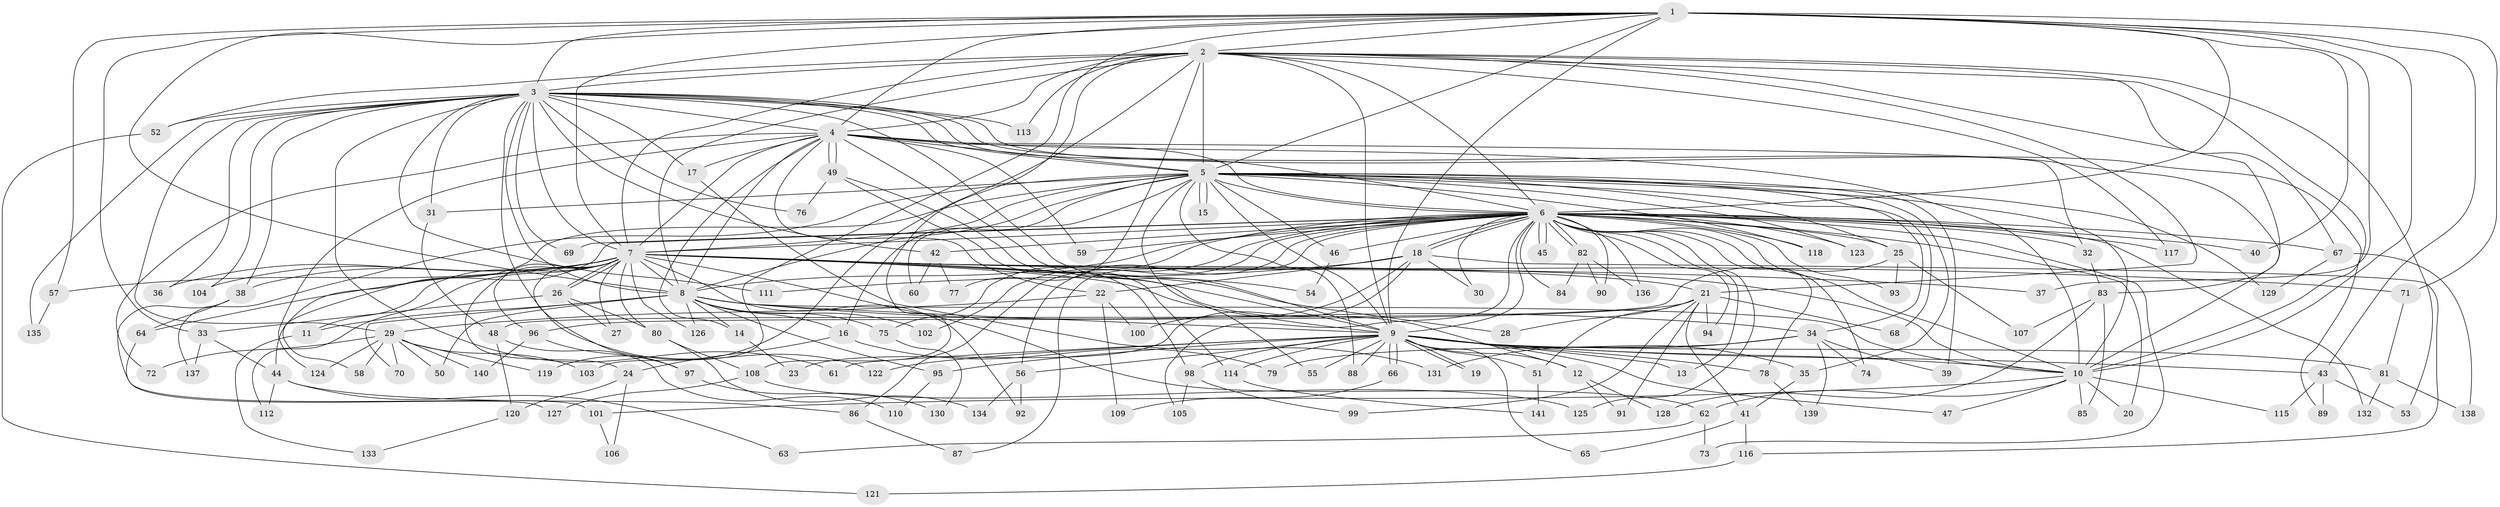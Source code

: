 // Generated by graph-tools (version 1.1) at 2025/01/03/09/25 03:01:22]
// undirected, 141 vertices, 307 edges
graph export_dot {
graph [start="1"]
  node [color=gray90,style=filled];
  1;
  2;
  3;
  4;
  5;
  6;
  7;
  8;
  9;
  10;
  11;
  12;
  13;
  14;
  15;
  16;
  17;
  18;
  19;
  20;
  21;
  22;
  23;
  24;
  25;
  26;
  27;
  28;
  29;
  30;
  31;
  32;
  33;
  34;
  35;
  36;
  37;
  38;
  39;
  40;
  41;
  42;
  43;
  44;
  45;
  46;
  47;
  48;
  49;
  50;
  51;
  52;
  53;
  54;
  55;
  56;
  57;
  58;
  59;
  60;
  61;
  62;
  63;
  64;
  65;
  66;
  67;
  68;
  69;
  70;
  71;
  72;
  73;
  74;
  75;
  76;
  77;
  78;
  79;
  80;
  81;
  82;
  83;
  84;
  85;
  86;
  87;
  88;
  89;
  90;
  91;
  92;
  93;
  94;
  95;
  96;
  97;
  98;
  99;
  100;
  101;
  102;
  103;
  104;
  105;
  106;
  107;
  108;
  109;
  110;
  111;
  112;
  113;
  114;
  115;
  116;
  117;
  118;
  119;
  120;
  121;
  122;
  123;
  124;
  125;
  126;
  127;
  128;
  129;
  130;
  131;
  132;
  133;
  134;
  135;
  136;
  137;
  138;
  139;
  140;
  141;
  1 -- 2;
  1 -- 3;
  1 -- 4;
  1 -- 5;
  1 -- 6;
  1 -- 7;
  1 -- 8;
  1 -- 9;
  1 -- 10;
  1 -- 33;
  1 -- 37;
  1 -- 40;
  1 -- 43;
  1 -- 57;
  1 -- 71;
  1 -- 103;
  2 -- 3;
  2 -- 4;
  2 -- 5;
  2 -- 6;
  2 -- 7;
  2 -- 8;
  2 -- 9;
  2 -- 10;
  2 -- 21;
  2 -- 52;
  2 -- 53;
  2 -- 67;
  2 -- 77;
  2 -- 83;
  2 -- 108;
  2 -- 113;
  2 -- 117;
  2 -- 119;
  3 -- 4;
  3 -- 5;
  3 -- 6;
  3 -- 7;
  3 -- 8;
  3 -- 9;
  3 -- 10;
  3 -- 17;
  3 -- 29;
  3 -- 31;
  3 -- 36;
  3 -- 38;
  3 -- 42;
  3 -- 52;
  3 -- 61;
  3 -- 69;
  3 -- 76;
  3 -- 89;
  3 -- 104;
  3 -- 111;
  3 -- 113;
  3 -- 122;
  3 -- 135;
  4 -- 5;
  4 -- 6;
  4 -- 7;
  4 -- 8;
  4 -- 9;
  4 -- 10;
  4 -- 14;
  4 -- 17;
  4 -- 22;
  4 -- 32;
  4 -- 49;
  4 -- 49;
  4 -- 59;
  4 -- 72;
  4 -- 124;
  5 -- 6;
  5 -- 7;
  5 -- 8;
  5 -- 9;
  5 -- 10;
  5 -- 15;
  5 -- 15;
  5 -- 16;
  5 -- 25;
  5 -- 31;
  5 -- 34;
  5 -- 35;
  5 -- 39;
  5 -- 46;
  5 -- 55;
  5 -- 58;
  5 -- 60;
  5 -- 68;
  5 -- 88;
  5 -- 118;
  5 -- 123;
  5 -- 129;
  5 -- 137;
  6 -- 7;
  6 -- 8;
  6 -- 9;
  6 -- 10;
  6 -- 13;
  6 -- 18;
  6 -- 18;
  6 -- 20;
  6 -- 25;
  6 -- 30;
  6 -- 32;
  6 -- 40;
  6 -- 42;
  6 -- 44;
  6 -- 45;
  6 -- 45;
  6 -- 46;
  6 -- 56;
  6 -- 59;
  6 -- 67;
  6 -- 69;
  6 -- 73;
  6 -- 74;
  6 -- 75;
  6 -- 78;
  6 -- 82;
  6 -- 82;
  6 -- 84;
  6 -- 86;
  6 -- 87;
  6 -- 90;
  6 -- 93;
  6 -- 94;
  6 -- 102;
  6 -- 105;
  6 -- 117;
  6 -- 118;
  6 -- 123;
  6 -- 125;
  6 -- 132;
  6 -- 136;
  7 -- 8;
  7 -- 9;
  7 -- 10;
  7 -- 11;
  7 -- 12;
  7 -- 21;
  7 -- 24;
  7 -- 26;
  7 -- 26;
  7 -- 27;
  7 -- 28;
  7 -- 36;
  7 -- 37;
  7 -- 38;
  7 -- 54;
  7 -- 57;
  7 -- 62;
  7 -- 64;
  7 -- 71;
  7 -- 80;
  7 -- 92;
  7 -- 96;
  7 -- 97;
  7 -- 104;
  7 -- 112;
  7 -- 126;
  8 -- 9;
  8 -- 10;
  8 -- 11;
  8 -- 14;
  8 -- 16;
  8 -- 34;
  8 -- 50;
  8 -- 70;
  8 -- 75;
  8 -- 95;
  8 -- 102;
  8 -- 126;
  9 -- 10;
  9 -- 12;
  9 -- 13;
  9 -- 19;
  9 -- 19;
  9 -- 35;
  9 -- 43;
  9 -- 47;
  9 -- 51;
  9 -- 55;
  9 -- 56;
  9 -- 61;
  9 -- 65;
  9 -- 66;
  9 -- 66;
  9 -- 78;
  9 -- 81;
  9 -- 88;
  9 -- 95;
  9 -- 98;
  9 -- 114;
  9 -- 122;
  10 -- 20;
  10 -- 47;
  10 -- 62;
  10 -- 85;
  10 -- 101;
  10 -- 115;
  11 -- 133;
  12 -- 91;
  12 -- 128;
  14 -- 23;
  16 -- 24;
  16 -- 79;
  17 -- 131;
  18 -- 22;
  18 -- 23;
  18 -- 30;
  18 -- 100;
  18 -- 111;
  18 -- 116;
  21 -- 28;
  21 -- 41;
  21 -- 51;
  21 -- 68;
  21 -- 91;
  21 -- 94;
  21 -- 96;
  21 -- 99;
  22 -- 29;
  22 -- 100;
  22 -- 109;
  24 -- 106;
  24 -- 120;
  25 -- 48;
  25 -- 93;
  25 -- 107;
  26 -- 27;
  26 -- 33;
  26 -- 80;
  29 -- 50;
  29 -- 58;
  29 -- 70;
  29 -- 72;
  29 -- 103;
  29 -- 119;
  29 -- 124;
  29 -- 140;
  31 -- 48;
  32 -- 83;
  33 -- 44;
  33 -- 137;
  34 -- 39;
  34 -- 74;
  34 -- 79;
  34 -- 131;
  34 -- 139;
  35 -- 41;
  38 -- 64;
  38 -- 101;
  41 -- 65;
  41 -- 116;
  42 -- 60;
  42 -- 77;
  43 -- 53;
  43 -- 89;
  43 -- 115;
  44 -- 63;
  44 -- 86;
  44 -- 112;
  46 -- 54;
  48 -- 110;
  48 -- 120;
  49 -- 76;
  49 -- 98;
  49 -- 114;
  51 -- 141;
  52 -- 121;
  56 -- 92;
  56 -- 134;
  57 -- 135;
  62 -- 63;
  62 -- 73;
  64 -- 127;
  66 -- 109;
  67 -- 129;
  67 -- 138;
  71 -- 81;
  75 -- 130;
  78 -- 139;
  80 -- 108;
  80 -- 134;
  81 -- 132;
  81 -- 138;
  82 -- 84;
  82 -- 90;
  82 -- 136;
  83 -- 85;
  83 -- 107;
  83 -- 128;
  86 -- 87;
  95 -- 110;
  96 -- 97;
  96 -- 140;
  97 -- 130;
  98 -- 99;
  98 -- 105;
  101 -- 106;
  108 -- 125;
  108 -- 127;
  114 -- 141;
  116 -- 121;
  120 -- 133;
}
